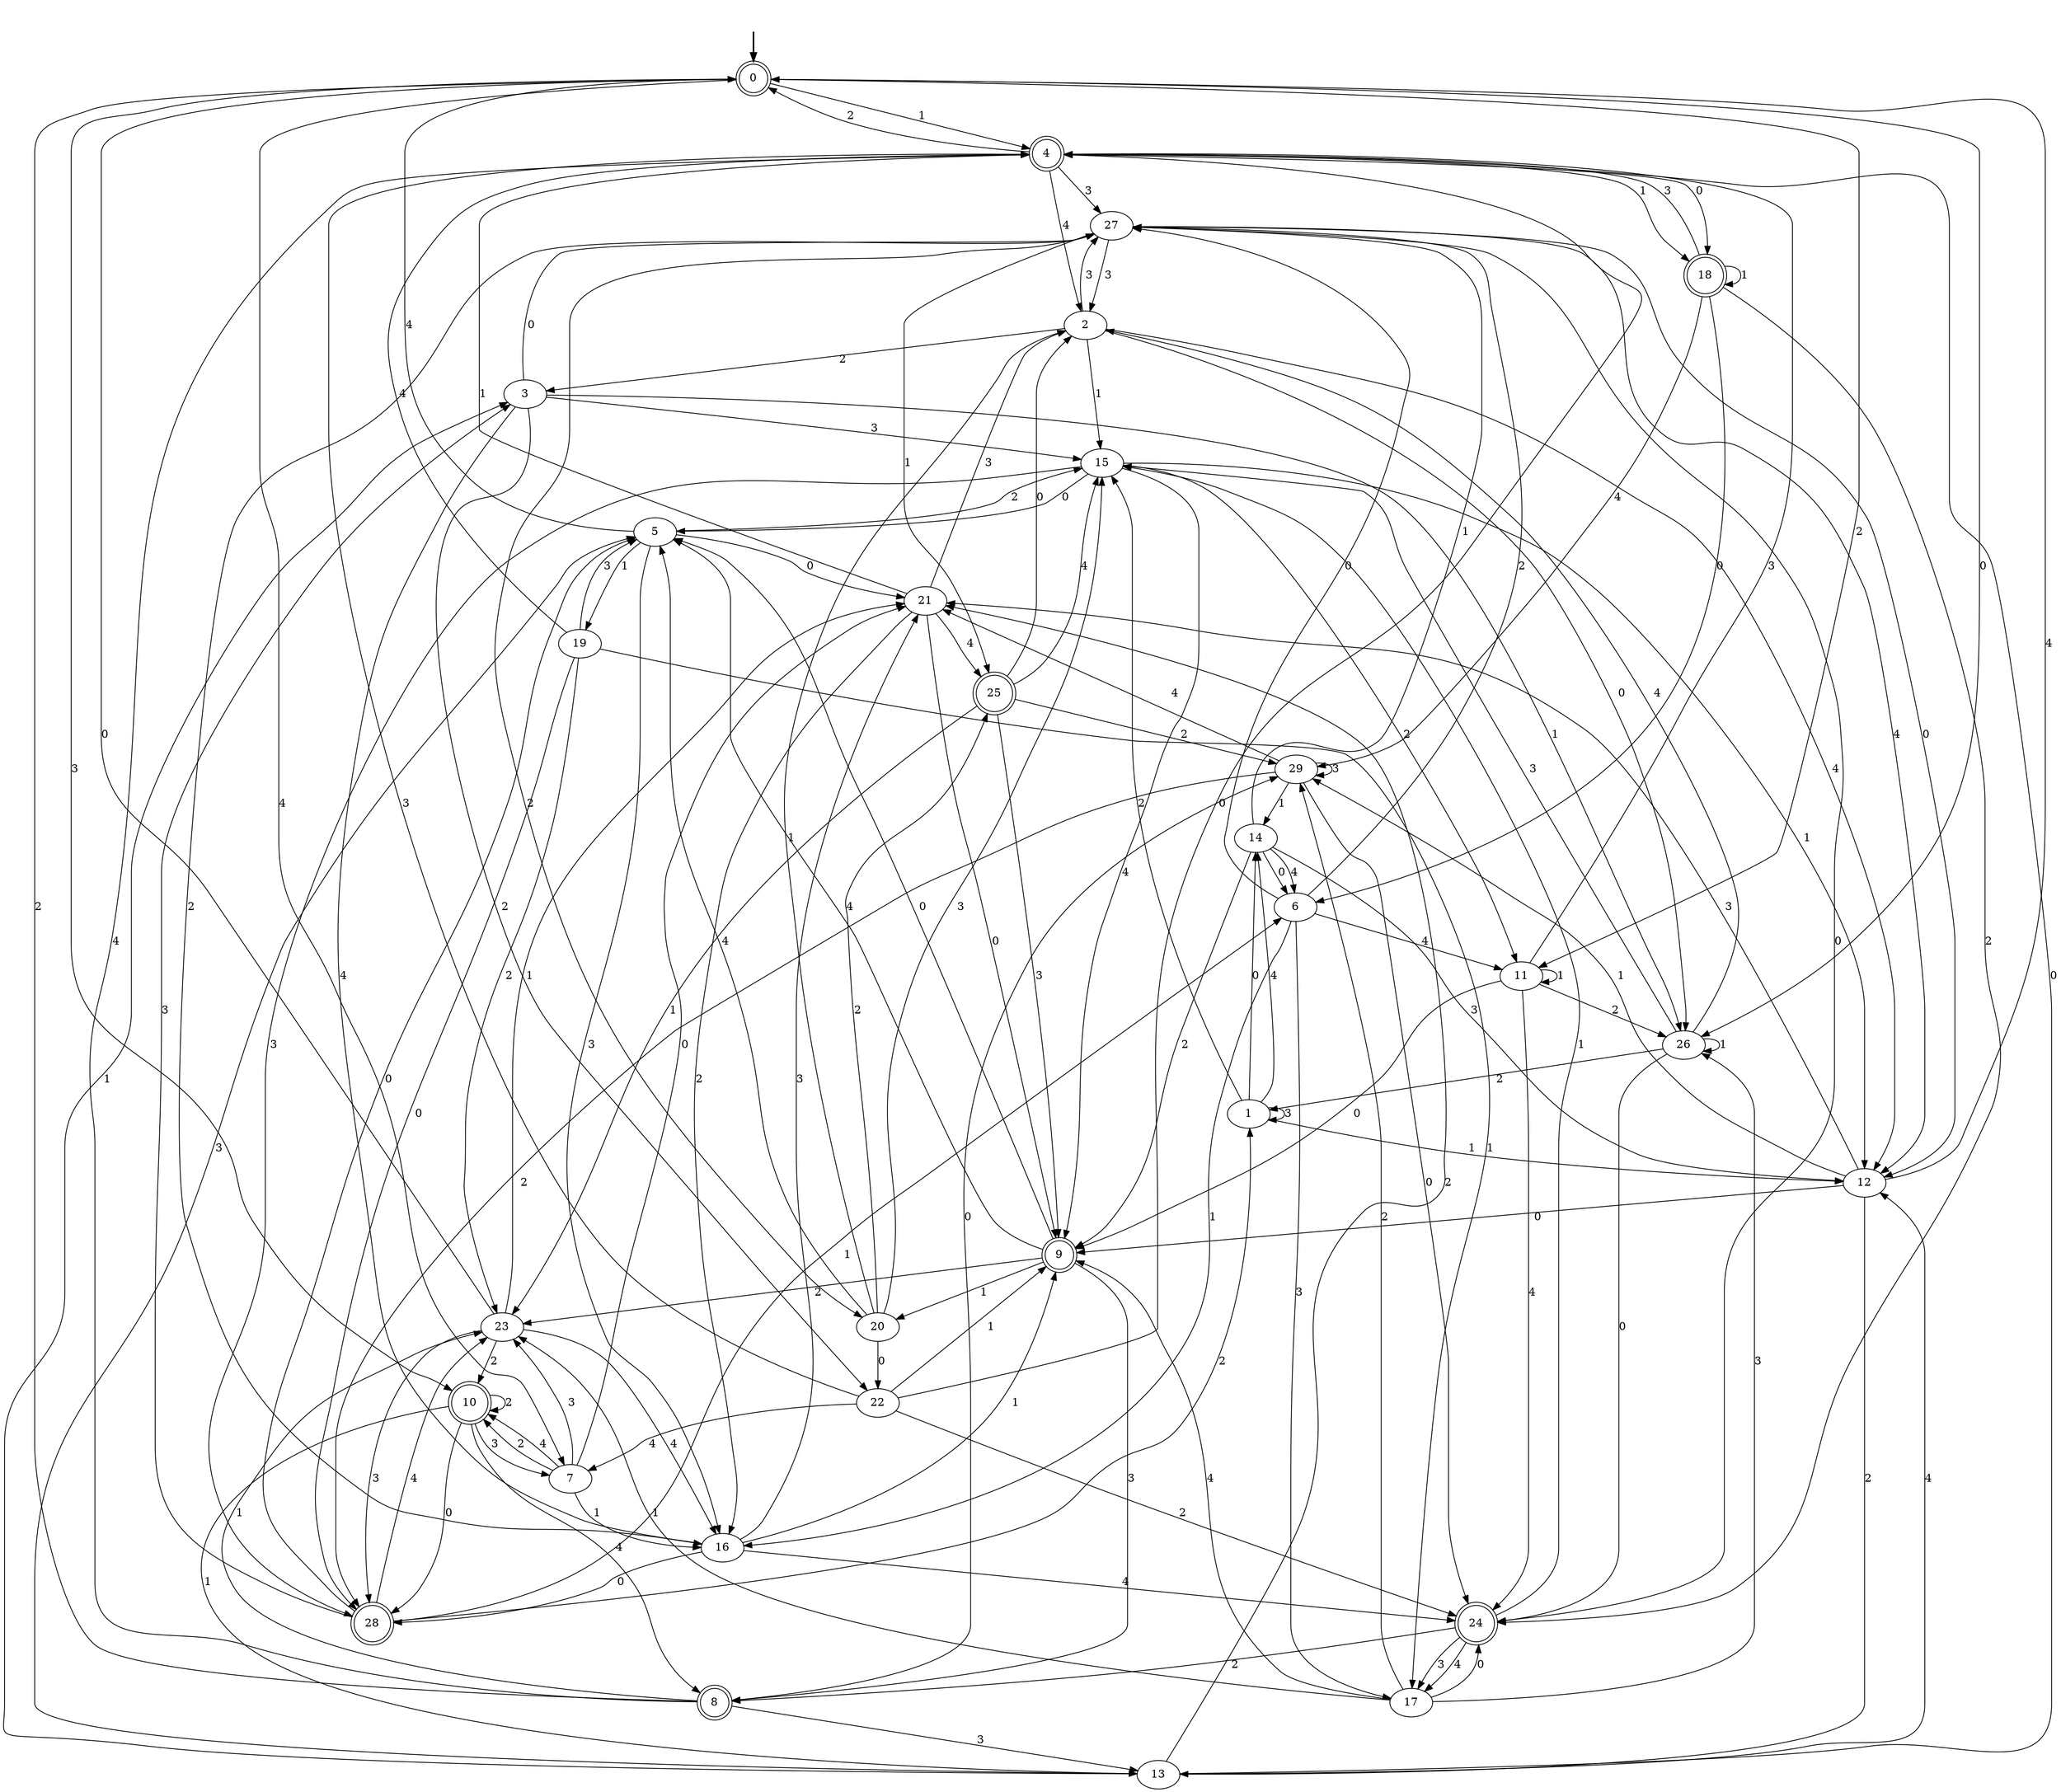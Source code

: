 digraph {
	fake [style=invisible]
	0 [root=true shape=doublecircle]
	1
	2
	3
	4 [shape=doublecircle]
	5
	6
	7
	8 [shape=doublecircle]
	9 [shape=doublecircle]
	10 [shape=doublecircle]
	11
	12
	13
	14
	15
	16
	17
	18 [shape=doublecircle]
	19
	20
	21
	22
	23
	24 [shape=doublecircle]
	25 [shape=doublecircle]
	26
	27
	28 [shape=doublecircle]
	29
	fake -> 0 [style=bold]
	28 -> 6 [label=1]
	27 -> 2 [label=3]
	1 -> 14 [label=4]
	18 -> 29 [label=4]
	3 -> 16 [label=4]
	12 -> 21 [label=3]
	23 -> 28 [label=3]
	27 -> 20 [label=2]
	9 -> 5 [label=4]
	1 -> 12 [label=1]
	2 -> 26 [label=0]
	6 -> 27 [label=0]
	8 -> 29 [label=0]
	12 -> 29 [label=1]
	21 -> 2 [label=3]
	9 -> 8 [label=3]
	8 -> 4 [label=4]
	12 -> 9 [label=0]
	26 -> 1 [label=2]
	26 -> 26 [label=1]
	5 -> 19 [label=1]
	20 -> 2 [label=1]
	12 -> 0 [label=4]
	22 -> 4 [label=0]
	4 -> 27 [label=3]
	23 -> 16 [label=4]
	17 -> 26 [label=3]
	8 -> 13 [label=3]
	16 -> 9 [label=1]
	17 -> 23 [label=1]
	18 -> 24 [label=2]
	23 -> 0 [label=0]
	10 -> 7 [label=3]
	19 -> 4 [label=4]
	7 -> 10 [label=2]
	4 -> 18 [label=1]
	14 -> 9 [label=2]
	21 -> 9 [label=0]
	11 -> 9 [label=0]
	19 -> 17 [label=1]
	25 -> 9 [label=3]
	2 -> 27 [label=3]
	11 -> 24 [label=4]
	10 -> 13 [label=1]
	14 -> 12 [label=3]
	26 -> 15 [label=3]
	10 -> 8 [label=4]
	16 -> 28 [label=0]
	25 -> 29 [label=2]
	17 -> 24 [label=0]
	9 -> 23 [label=2]
	12 -> 13 [label=2]
	15 -> 28 [label=3]
	0 -> 10 [label=3]
	18 -> 6 [label=0]
	16 -> 27 [label=2]
	8 -> 23 [label=1]
	22 -> 7 [label=4]
	28 -> 3 [label=3]
	7 -> 23 [label=3]
	10 -> 10 [label=2]
	6 -> 17 [label=3]
	16 -> 21 [label=3]
	28 -> 23 [label=4]
	15 -> 11 [label=2]
	29 -> 14 [label=1]
	8 -> 0 [label=2]
	1 -> 14 [label=0]
	17 -> 9 [label=4]
	24 -> 8 [label=2]
	20 -> 15 [label=3]
	29 -> 28 [label=2]
	29 -> 21 [label=4]
	22 -> 24 [label=2]
	7 -> 21 [label=0]
	0 -> 7 [label=4]
	2 -> 15 [label=1]
	6 -> 16 [label=1]
	29 -> 24 [label=0]
	14 -> 27 [label=1]
	4 -> 18 [label=0]
	3 -> 22 [label=2]
	7 -> 16 [label=1]
	5 -> 16 [label=3]
	5 -> 0 [label=4]
	3 -> 27 [label=0]
	15 -> 9 [label=4]
	16 -> 24 [label=4]
	27 -> 12 [label=4]
	13 -> 21 [label=2]
	11 -> 26 [label=2]
	5 -> 21 [label=0]
	22 -> 9 [label=1]
	17 -> 29 [label=2]
	3 -> 15 [label=3]
	5 -> 15 [label=2]
	20 -> 22 [label=0]
	21 -> 16 [label=2]
	2 -> 3 [label=2]
	14 -> 6 [label=4]
	2 -> 12 [label=4]
	9 -> 20 [label=1]
	20 -> 25 [label=2]
	15 -> 5 [label=0]
	19 -> 5 [label=3]
	25 -> 15 [label=4]
	19 -> 23 [label=2]
	0 -> 26 [label=0]
	22 -> 4 [label=3]
	0 -> 11 [label=2]
	19 -> 28 [label=0]
	21 -> 4 [label=1]
	23 -> 10 [label=2]
	25 -> 2 [label=0]
	1 -> 15 [label=2]
	26 -> 24 [label=0]
	13 -> 4 [label=0]
	9 -> 5 [label=0]
	18 -> 18 [label=1]
	24 -> 17 [label=4]
	26 -> 2 [label=4]
	20 -> 5 [label=4]
	24 -> 15 [label=1]
	3 -> 26 [label=1]
	28 -> 1 [label=2]
	24 -> 17 [label=3]
	13 -> 12 [label=4]
	4 -> 0 [label=2]
	18 -> 4 [label=3]
	6 -> 11 [label=4]
	6 -> 27 [label=2]
	27 -> 12 [label=0]
	1 -> 1 [label=3]
	23 -> 21 [label=1]
	25 -> 23 [label=1]
	4 -> 2 [label=4]
	10 -> 28 [label=0]
	27 -> 25 [label=1]
	14 -> 6 [label=0]
	0 -> 4 [label=1]
	21 -> 25 [label=4]
	11 -> 11 [label=1]
	13 -> 3 [label=1]
	7 -> 10 [label=4]
	15 -> 12 [label=1]
	11 -> 4 [label=3]
	29 -> 29 [label=3]
	24 -> 27 [label=0]
	13 -> 5 [label=3]
	28 -> 5 [label=0]
}
